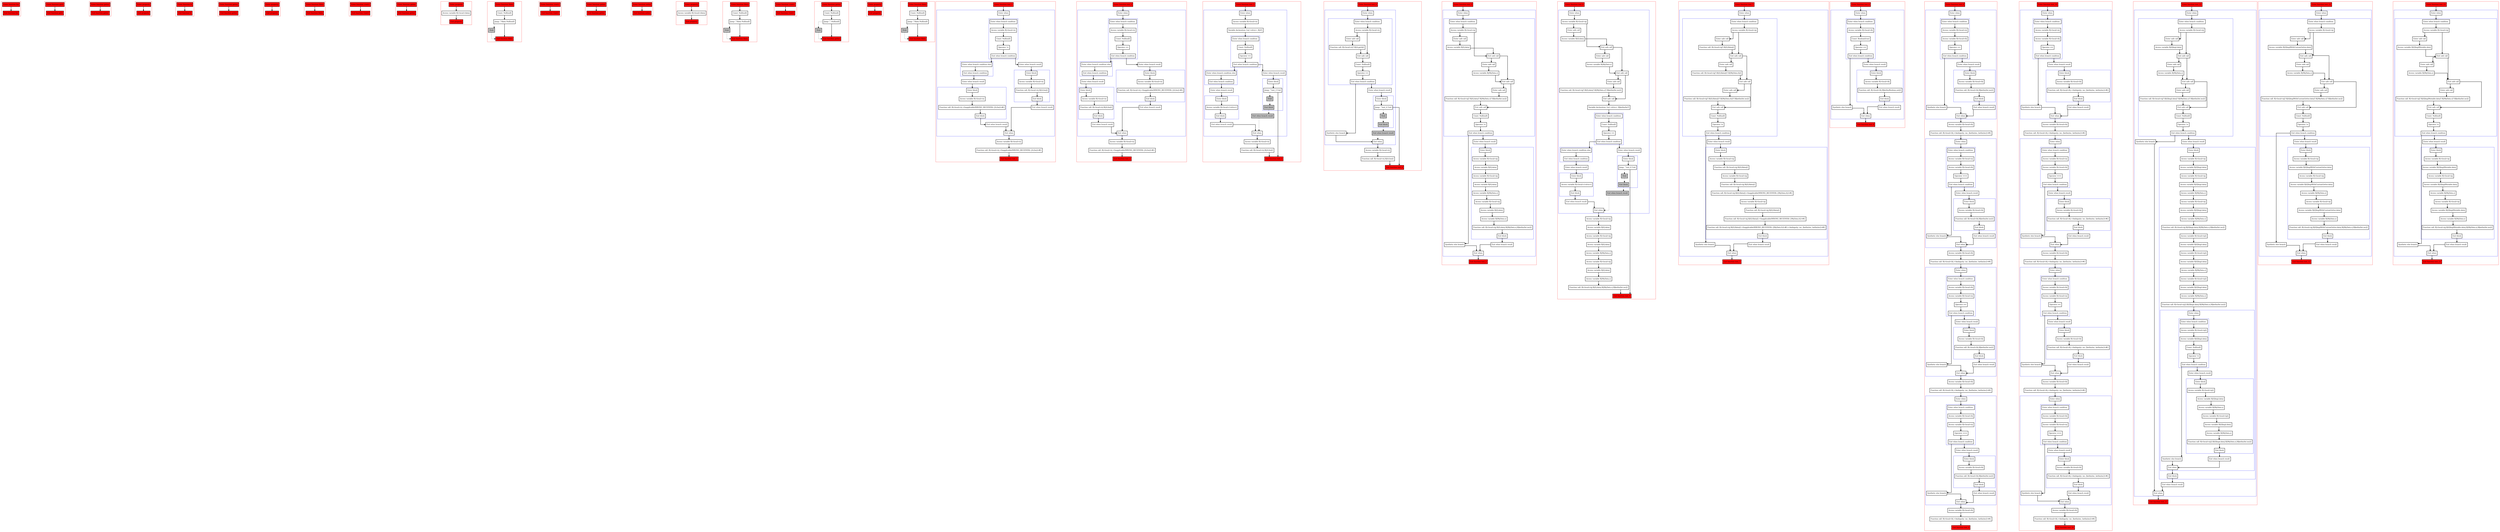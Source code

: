digraph nullability_kt {
  graph [splines=ortho nodesep=3]
  node [shape=box penwidth=2]
  edge [penwidth=2]

  subgraph cluster_0 {
    color=red
    0 [label="Enter function foo" style="filled" fillcolor=red];
    1 [label="Exit function foo" style="filled" fillcolor=red];
  }

  0 -> {1};

  subgraph cluster_1 {
    color=red
    2 [label="Enter function getA" style="filled" fillcolor=red];
    3 [label="Exit function getA" style="filled" fillcolor=red];
  }

  2 -> {3};

  subgraph cluster_2 {
    color=red
    4 [label="Enter function getter" style="filled" fillcolor=red];
    5 [label="Exit function getter" style="filled" fillcolor=red];
  }

  4 -> {5};

  subgraph cluster_3 {
    color=red
    6 [label="Enter property" style="filled" fillcolor=red];
    7 [label="Exit property" style="filled" fillcolor=red];
  }

  6 -> {7};

  subgraph cluster_4 {
    color=red
    8 [label="Enter function fs" style="filled" fillcolor=red];
    9 [label="Exit function fs" style="filled" fillcolor=red];
  }

  8 -> {9};

  subgraph cluster_5 {
    color=red
    10 [label="Enter function getter" style="filled" fillcolor=red];
    11 [label="Exit function getter" style="filled" fillcolor=red];
  }

  10 -> {11};

  subgraph cluster_6 {
    color=red
    12 [label="Enter property" style="filled" fillcolor=red];
    13 [label="Exit property" style="filled" fillcolor=red];
  }

  12 -> {13};

  subgraph cluster_7 {
    color=red
    14 [label="Enter function fdata" style="filled" fillcolor=red];
    15 [label="Exit function fdata" style="filled" fillcolor=red];
  }

  14 -> {15};

  subgraph cluster_8 {
    color=red
    16 [label="Enter function <init>" style="filled" fillcolor=red];
    17 [label="Exit function <init>" style="filled" fillcolor=red];
  }

  16 -> {17};

  subgraph cluster_9 {
    color=red
    18 [label="Enter function getter" style="filled" fillcolor=red];
    19 [label="Exit function getter" style="filled" fillcolor=red];
  }

  18 -> {19};

  subgraph cluster_10 {
    color=red
    20 [label="Enter property" style="filled" fillcolor=red];
    21 [label="Access variable R|<local>/data|"];
    22 [label="Exit property" style="filled" fillcolor=red];
  }

  20 -> {21};
  21 -> {22};

  subgraph cluster_11 {
    color=red
    23 [label="Enter function fdata" style="filled" fillcolor=red];
    24 [label="Const: Null(null)"];
    25 [label="Jump: ^fdata Null(null)"];
    26 [label="Stub" style="filled" fillcolor=gray];
    27 [label="Exit function fdata" style="filled" fillcolor=red];
  }

  23 -> {24};
  24 -> {25};
  25 -> {27};
  25 -> {26} [style=dotted];
  26 -> {27} [style=dotted];

  subgraph cluster_12 {
    color=red
    28 [label="Enter function <init>" style="filled" fillcolor=red];
    29 [label="Exit function <init>" style="filled" fillcolor=red];
  }

  28 -> {29};

  subgraph cluster_13 {
    color=red
    30 [label="Enter function getter" style="filled" fillcolor=red];
    31 [label="Exit function getter" style="filled" fillcolor=red];
  }

  30 -> {31};

  subgraph cluster_14 {
    color=red
    32 [label="Enter function setter" style="filled" fillcolor=red];
    33 [label="Exit function setter" style="filled" fillcolor=red];
  }

  32 -> {33};

  subgraph cluster_15 {
    color=red
    34 [label="Enter property" style="filled" fillcolor=red];
    35 [label="Access variable R|<local>/data|"];
    36 [label="Exit property" style="filled" fillcolor=red];
  }

  34 -> {35};
  35 -> {36};

  subgraph cluster_16 {
    color=red
    37 [label="Enter function fdata" style="filled" fillcolor=red];
    38 [label="Const: Null(null)"];
    39 [label="Jump: ^fdata Null(null)"];
    40 [label="Stub" style="filled" fillcolor=gray];
    41 [label="Exit function fdata" style="filled" fillcolor=red];
  }

  37 -> {38};
  38 -> {39};
  39 -> {41};
  39 -> {40} [style=dotted];
  40 -> {41} [style=dotted];

  subgraph cluster_17 {
    color=red
    42 [label="Enter function <init>" style="filled" fillcolor=red];
    43 [label="Exit function <init>" style="filled" fillcolor=red];
  }

  42 -> {43};

  subgraph cluster_18 {
    color=red
    44 [label="Enter function getter" style="filled" fillcolor=red];
    45 [label="Const: Null(null)"];
    46 [label="Jump: ^ Null(null)"];
    47 [label="Stub" style="filled" fillcolor=gray];
    48 [label="Exit function getter" style="filled" fillcolor=red];
  }

  44 -> {45};
  45 -> {46};
  46 -> {48};
  46 -> {47} [style=dotted];
  47 -> {48} [style=dotted];

  subgraph cluster_19 {
    color=red
    49 [label="Enter property" style="filled" fillcolor=red];
    50 [label="Exit property" style="filled" fillcolor=red];
  }

  49 -> {50};

  subgraph cluster_20 {
    color=red
    51 [label="Enter function fdata" style="filled" fillcolor=red];
    52 [label="Const: Null(null)"];
    53 [label="Jump: ^fdata Null(null)"];
    54 [label="Stub" style="filled" fillcolor=gray];
    55 [label="Exit function fdata" style="filled" fillcolor=red];
  }

  51 -> {52};
  52 -> {53};
  53 -> {55};
  53 -> {54} [style=dotted];
  54 -> {55} [style=dotted];

  subgraph cluster_21 {
    color=red
    56 [label="Enter function test_1" style="filled" fillcolor=red];
    subgraph cluster_22 {
      color=blue
      57 [label="Enter when"];
      subgraph cluster_23 {
        color=blue
        58 [label="Enter when branch condition "];
        59 [label="Access variable R|<local>/x|"];
        60 [label="Const: Null(null)"];
        61 [label="Operator !="];
        62 [label="Exit when branch condition"];
      }
      subgraph cluster_24 {
        color=blue
        63 [label="Enter when branch condition else"];
        64 [label="Exit when branch condition"];
      }
      65 [label="Enter when branch result"];
      subgraph cluster_25 {
        color=blue
        66 [label="Enter block"];
        67 [label="Access variable R|<local>/x|"];
        68 [label="Function call: R|<local>/x|.<Inapplicable(WRONG_RECEIVER): [/A.foo]>#()"];
        69 [label="Exit block"];
      }
      70 [label="Exit when branch result"];
      71 [label="Enter when branch result"];
      subgraph cluster_26 {
        color=blue
        72 [label="Enter block"];
        73 [label="Access variable R|<local>/x|"];
        74 [label="Function call: R|<local>/x|.R|/A.foo|()"];
        75 [label="Exit block"];
      }
      76 [label="Exit when branch result"];
      77 [label="Exit when"];
    }
    78 [label="Access variable R|<local>/x|"];
    79 [label="Function call: R|<local>/x|.<Inapplicable(WRONG_RECEIVER): [/A.foo]>#()"];
    80 [label="Exit function test_1" style="filled" fillcolor=red];
  }

  56 -> {57};
  57 -> {58};
  58 -> {59};
  59 -> {60};
  60 -> {61};
  61 -> {62};
  62 -> {71 63};
  63 -> {64};
  64 -> {65};
  65 -> {66};
  66 -> {67};
  67 -> {68};
  68 -> {69};
  69 -> {70};
  70 -> {77};
  71 -> {72};
  72 -> {73};
  73 -> {74};
  74 -> {75};
  75 -> {76};
  76 -> {77};
  77 -> {78};
  78 -> {79};
  79 -> {80};

  subgraph cluster_27 {
    color=red
    81 [label="Enter function test_2" style="filled" fillcolor=red];
    subgraph cluster_28 {
      color=blue
      82 [label="Enter when"];
      subgraph cluster_29 {
        color=blue
        83 [label="Enter when branch condition "];
        84 [label="Access variable R|<local>/x|"];
        85 [label="Const: Null(null)"];
        86 [label="Operator =="];
        87 [label="Exit when branch condition"];
      }
      subgraph cluster_30 {
        color=blue
        88 [label="Enter when branch condition else"];
        89 [label="Exit when branch condition"];
      }
      90 [label="Enter when branch result"];
      subgraph cluster_31 {
        color=blue
        91 [label="Enter block"];
        92 [label="Access variable R|<local>/x|"];
        93 [label="Function call: R|<local>/x|.R|/A.foo|()"];
        94 [label="Exit block"];
      }
      95 [label="Exit when branch result"];
      96 [label="Enter when branch result"];
      subgraph cluster_32 {
        color=blue
        97 [label="Enter block"];
        98 [label="Access variable R|<local>/x|"];
        99 [label="Function call: R|<local>/x|.<Inapplicable(WRONG_RECEIVER): [/A.foo]>#()"];
        100 [label="Exit block"];
      }
      101 [label="Exit when branch result"];
      102 [label="Exit when"];
    }
    103 [label="Access variable R|<local>/x|"];
    104 [label="Function call: R|<local>/x|.<Inapplicable(WRONG_RECEIVER): [/A.foo]>#()"];
    105 [label="Exit function test_2" style="filled" fillcolor=red];
  }

  81 -> {82};
  82 -> {83};
  83 -> {84};
  84 -> {85};
  85 -> {86};
  86 -> {87};
  87 -> {96 88};
  88 -> {89};
  89 -> {90};
  90 -> {91};
  91 -> {92};
  92 -> {93};
  93 -> {94};
  94 -> {95};
  95 -> {102};
  96 -> {97};
  97 -> {98};
  98 -> {99};
  99 -> {100};
  100 -> {101};
  101 -> {102};
  102 -> {103};
  103 -> {104};
  104 -> {105};

  subgraph cluster_33 {
    color=red
    106 [label="Enter function test_3" style="filled" fillcolor=red];
    subgraph cluster_34 {
      color=blue
      107 [label="Enter when"];
      108 [label="Access variable R|<local>/x|"];
      109 [label="Variable declaration: lval <elvis>: R|A?|"];
      subgraph cluster_35 {
        color=blue
        110 [label="Enter when branch condition "];
        111 [label="Const: Null(null)"];
        112 [label="Operator =="];
        113 [label="Exit when branch condition"];
      }
      subgraph cluster_36 {
        color=blue
        114 [label="Enter when branch condition else"];
        115 [label="Exit when branch condition"];
      }
      116 [label="Enter when branch result"];
      subgraph cluster_37 {
        color=blue
        117 [label="Enter block"];
        118 [label="Access variable R|<local>/<elvis>|"];
        119 [label="Exit block"];
      }
      120 [label="Exit when branch result"];
      121 [label="Enter when branch result"];
      subgraph cluster_38 {
        color=blue
        122 [label="Enter block"];
        123 [label="Jump: ^test_3 Unit"];
        124 [label="Stub" style="filled" fillcolor=gray];
        125 [label="Exit block" style="filled" fillcolor=gray];
      }
      126 [label="Exit when branch result" style="filled" fillcolor=gray];
      127 [label="Exit when"];
    }
    128 [label="Access variable R|<local>/x|"];
    129 [label="Function call: R|<local>/x|.R|/A.foo|()"];
    130 [label="Exit function test_3" style="filled" fillcolor=red];
  }

  106 -> {107};
  107 -> {108};
  108 -> {109};
  109 -> {110};
  110 -> {111};
  111 -> {112};
  112 -> {113};
  113 -> {121 114};
  114 -> {115};
  115 -> {116};
  116 -> {117};
  117 -> {118};
  118 -> {119};
  119 -> {120};
  120 -> {127};
  121 -> {122};
  122 -> {123};
  123 -> {130};
  123 -> {124} [style=dotted];
  124 -> {125} [style=dotted];
  125 -> {126} [style=dotted];
  126 -> {127} [style=dotted];
  127 -> {128};
  128 -> {129};
  129 -> {130};

  subgraph cluster_39 {
    color=red
    131 [label="Enter function test_4" style="filled" fillcolor=red];
    subgraph cluster_40 {
      color=blue
      132 [label="Enter when"];
      subgraph cluster_41 {
        color=blue
        133 [label="Enter when branch condition "];
        134 [label="Access variable R|<local>/x|"];
        135 [label="Enter safe call"];
        136 [label="Function call: R|<local>/x|?.R|/A.getA|()"];
        137 [label="Exit safe call"];
        138 [label="Const: Null(null)"];
        139 [label="Operator =="];
        140 [label="Exit when branch condition"];
      }
      141 [label="Synthetic else branch"];
      142 [label="Enter when branch result"];
      subgraph cluster_42 {
        color=blue
        143 [label="Enter block"];
        144 [label="Jump: ^test_4 Unit"];
        145 [label="Stub" style="filled" fillcolor=gray];
        146 [label="Exit block" style="filled" fillcolor=gray];
      }
      147 [label="Exit when branch result" style="filled" fillcolor=gray];
      148 [label="Exit when"];
    }
    149 [label="Access variable R|<local>/x|"];
    150 [label="Function call: R|<local>/x|.R|/A.foo|()"];
    151 [label="Exit function test_4" style="filled" fillcolor=red];
  }

  131 -> {132};
  132 -> {133};
  133 -> {134};
  134 -> {135 137};
  135 -> {136};
  136 -> {137};
  137 -> {138};
  138 -> {139};
  139 -> {140};
  140 -> {142 141};
  141 -> {148};
  142 -> {143};
  143 -> {144};
  144 -> {151};
  144 -> {145} [style=dotted];
  145 -> {146} [style=dotted];
  146 -> {147} [style=dotted];
  147 -> {148} [style=dotted];
  148 -> {149};
  149 -> {150};
  150 -> {151};

  subgraph cluster_43 {
    color=red
    152 [label="Enter function test_5" style="filled" fillcolor=red];
    subgraph cluster_44 {
      color=blue
      153 [label="Enter when"];
      subgraph cluster_45 {
        color=blue
        154 [label="Enter when branch condition "];
        155 [label="Access variable R|<local>/q|"];
        156 [label="Enter safe call"];
        157 [label="Access variable R|/Q.data|"];
        158 [label="Exit safe call"];
        159 [label="Enter safe call"];
        160 [label="Access variable R|/MyData.s|"];
        161 [label="Exit safe call"];
        162 [label="Enter safe call"];
        163 [label="Function call: R|<local>/q|?.R|/Q.data|?.R|/MyData.s|?.R|kotlin/Int.inc|()"];
        164 [label="Exit safe call"];
        165 [label="Const: Null(null)"];
        166 [label="Operator !="];
        167 [label="Exit when branch condition"];
      }
      168 [label="Synthetic else branch"];
      169 [label="Enter when branch result"];
      subgraph cluster_46 {
        color=blue
        170 [label="Enter block"];
        171 [label="Access variable R|<local>/q|"];
        172 [label="Access variable R|/Q.data|"];
        173 [label="Access variable R|<local>/q|"];
        174 [label="Access variable R|/Q.data|"];
        175 [label="Access variable R|/MyData.s|"];
        176 [label="Access variable R|<local>/q|"];
        177 [label="Access variable R|/Q.data|"];
        178 [label="Access variable R|/MyData.s|"];
        179 [label="Function call: R|<local>/q|.R|/Q.data|.R|/MyData.s|.R|kotlin/Int.inc|()"];
        180 [label="Exit block"];
      }
      181 [label="Exit when branch result"];
      182 [label="Exit when"];
    }
    183 [label="Exit function test_5" style="filled" fillcolor=red];
  }

  152 -> {153};
  153 -> {154};
  154 -> {155};
  155 -> {156 158};
  156 -> {157};
  157 -> {158};
  158 -> {159 161};
  159 -> {160};
  160 -> {161};
  161 -> {162 164};
  162 -> {163};
  163 -> {164};
  164 -> {165};
  165 -> {166};
  166 -> {167};
  167 -> {169 168};
  168 -> {182};
  169 -> {170};
  170 -> {171};
  171 -> {172};
  172 -> {173};
  173 -> {174};
  174 -> {175};
  175 -> {176};
  176 -> {177};
  177 -> {178};
  178 -> {179};
  179 -> {180};
  180 -> {181};
  181 -> {182};
  182 -> {183};

  subgraph cluster_47 {
    color=red
    184 [label="Enter function test_6" style="filled" fillcolor=red];
    subgraph cluster_48 {
      color=blue
      185 [label="Enter when"];
      186 [label="Access variable R|<local>/q|"];
      187 [label="Enter safe call"];
      188 [label="Access variable R|/Q.data|"];
      189 [label="Exit safe call"];
      190 [label="Enter safe call"];
      191 [label="Access variable R|/MyData.s|"];
      192 [label="Exit safe call"];
      193 [label="Enter safe call"];
      194 [label="Function call: R|<local>/q|?.R|/Q.data|?.R|/MyData.s|?.R|kotlin/Int.inc|()"];
      195 [label="Exit safe call"];
      196 [label="Variable declaration: lval <elvis>: R|kotlin/Int?|"];
      subgraph cluster_49 {
        color=blue
        197 [label="Enter when branch condition "];
        198 [label="Const: Null(null)"];
        199 [label="Operator =="];
        200 [label="Exit when branch condition"];
      }
      subgraph cluster_50 {
        color=blue
        201 [label="Enter when branch condition else"];
        202 [label="Exit when branch condition"];
      }
      203 [label="Enter when branch result"];
      subgraph cluster_51 {
        color=blue
        204 [label="Enter block"];
        205 [label="Access variable R|<local>/<elvis>|"];
        206 [label="Exit block"];
      }
      207 [label="Exit when branch result"];
      208 [label="Enter when branch result"];
      subgraph cluster_52 {
        color=blue
        209 [label="Enter block"];
        210 [label="Jump: ^test_6 Unit"];
        211 [label="Stub" style="filled" fillcolor=gray];
        212 [label="Exit block" style="filled" fillcolor=gray];
      }
      213 [label="Exit when branch result" style="filled" fillcolor=gray];
      214 [label="Exit when"];
    }
    215 [label="Access variable R|<local>/q|"];
    216 [label="Access variable R|/Q.data|"];
    217 [label="Access variable R|<local>/q|"];
    218 [label="Access variable R|/Q.data|"];
    219 [label="Access variable R|/MyData.s|"];
    220 [label="Access variable R|<local>/q|"];
    221 [label="Access variable R|/Q.data|"];
    222 [label="Access variable R|/MyData.s|"];
    223 [label="Function call: R|<local>/q|.R|/Q.data|.R|/MyData.s|.R|kotlin/Int.inc|()"];
    224 [label="Exit function test_6" style="filled" fillcolor=red];
  }

  184 -> {185};
  185 -> {186};
  186 -> {187 189};
  187 -> {188};
  188 -> {189};
  189 -> {190 192};
  190 -> {191};
  191 -> {192};
  192 -> {193 195};
  193 -> {194};
  194 -> {195};
  195 -> {196};
  196 -> {197};
  197 -> {198};
  198 -> {199};
  199 -> {200};
  200 -> {208 201};
  201 -> {202};
  202 -> {203};
  203 -> {204};
  204 -> {205};
  205 -> {206};
  206 -> {207};
  207 -> {214};
  208 -> {209};
  209 -> {210};
  210 -> {224};
  210 -> {211} [style=dotted];
  211 -> {212} [style=dotted];
  212 -> {213} [style=dotted];
  213 -> {214} [style=dotted];
  214 -> {215};
  215 -> {216};
  216 -> {217};
  217 -> {218};
  218 -> {219};
  219 -> {220};
  220 -> {221};
  221 -> {222};
  222 -> {223};
  223 -> {224};

  subgraph cluster_53 {
    color=red
    225 [label="Enter function test_7" style="filled" fillcolor=red];
    subgraph cluster_54 {
      color=blue
      226 [label="Enter when"];
      subgraph cluster_55 {
        color=blue
        227 [label="Enter when branch condition "];
        228 [label="Access variable R|<local>/q|"];
        229 [label="Enter safe call"];
        230 [label="Function call: R|<local>/q|?.R|/Q.fdata|()"];
        231 [label="Exit safe call"];
        232 [label="Enter safe call"];
        233 [label="Function call: R|<local>/q|?.R|/Q.fdata|()?.R|/MyData.fs|()"];
        234 [label="Exit safe call"];
        235 [label="Enter safe call"];
        236 [label="Function call: R|<local>/q|?.R|/Q.fdata|()?.R|/MyData.fs|()?.R|kotlin/Int.inc|()"];
        237 [label="Exit safe call"];
        238 [label="Const: Null(null)"];
        239 [label="Operator !="];
        240 [label="Exit when branch condition"];
      }
      241 [label="Synthetic else branch"];
      242 [label="Enter when branch result"];
      subgraph cluster_56 {
        color=blue
        243 [label="Enter block"];
        244 [label="Access variable R|<local>/q|"];
        245 [label="Function call: R|<local>/q|.R|/Q.fdata|()"];
        246 [label="Access variable R|<local>/q|"];
        247 [label="Function call: R|<local>/q|.R|/Q.fdata|()"];
        248 [label="Function call: R|<local>/q|.R|/Q.fdata|().<Inapplicable(WRONG_RECEIVER): [/MyData.fs]>#()"];
        249 [label="Access variable R|<local>/q|"];
        250 [label="Function call: R|<local>/q|.R|/Q.fdata|()"];
        251 [label="Function call: R|<local>/q|.R|/Q.fdata|().<Inapplicable(WRONG_RECEIVER): [/MyData.fs]>#()"];
        252 [label="Function call: R|<local>/q|.R|/Q.fdata|().<Inapplicable(WRONG_RECEIVER): [/MyData.fs]>#().<Ambiguity: inc, [kotlin/inc, kotlin/inc]>#()"];
        253 [label="Exit block"];
      }
      254 [label="Exit when branch result"];
      255 [label="Exit when"];
    }
    256 [label="Exit function test_7" style="filled" fillcolor=red];
  }

  225 -> {226};
  226 -> {227};
  227 -> {228};
  228 -> {229 231};
  229 -> {230};
  230 -> {231};
  231 -> {232 234};
  232 -> {233};
  233 -> {234};
  234 -> {235 237};
  235 -> {236};
  236 -> {237};
  237 -> {238};
  238 -> {239};
  239 -> {240};
  240 -> {242 241};
  241 -> {255};
  242 -> {243};
  243 -> {244};
  244 -> {245};
  245 -> {246};
  246 -> {247};
  247 -> {248};
  248 -> {249};
  249 -> {250};
  250 -> {251};
  251 -> {252};
  252 -> {253};
  253 -> {254};
  254 -> {255};
  255 -> {256};

  subgraph cluster_57 {
    color=red
    257 [label="Enter function test_8" style="filled" fillcolor=red];
    subgraph cluster_58 {
      color=blue
      258 [label="Enter when"];
      subgraph cluster_59 {
        color=blue
        259 [label="Enter when branch condition "];
        260 [label="Access variable R|<local>/b|"];
        261 [label="Const: Boolean(true)"];
        262 [label="Operator =="];
        263 [label="Exit when branch condition"];
      }
      264 [label="Synthetic else branch"];
      265 [label="Enter when branch result"];
      subgraph cluster_60 {
        color=blue
        266 [label="Enter block"];
        267 [label="Access variable R|<local>/b|"];
        268 [label="Function call: R|<local>/b|.R|kotlin/Boolean.not|()"];
        269 [label="Exit block"];
      }
      270 [label="Exit when branch result"];
      271 [label="Exit when"];
    }
    272 [label="Exit function test_8" style="filled" fillcolor=red];
  }

  257 -> {258};
  258 -> {259};
  259 -> {260};
  260 -> {261};
  261 -> {262};
  262 -> {263};
  263 -> {265 264};
  264 -> {271};
  265 -> {266};
  266 -> {267};
  267 -> {268};
  268 -> {269};
  269 -> {270};
  270 -> {271};
  271 -> {272};

  subgraph cluster_61 {
    color=red
    273 [label="Enter function test_9" style="filled" fillcolor=red];
    subgraph cluster_62 {
      color=blue
      274 [label="Enter when"];
      subgraph cluster_63 {
        color=blue
        275 [label="Enter when branch condition "];
        276 [label="Access variable R|<local>/a|"];
        277 [label="Access variable R|<local>/b|"];
        278 [label="Operator =="];
        279 [label="Exit when branch condition"];
      }
      280 [label="Synthetic else branch"];
      281 [label="Enter when branch result"];
      subgraph cluster_64 {
        color=blue
        282 [label="Enter block"];
        283 [label="Access variable R|<local>/b|"];
        284 [label="Function call: R|<local>/b|.R|kotlin/Int.inc|()"];
        285 [label="Exit block"];
      }
      286 [label="Exit when branch result"];
      287 [label="Exit when"];
    }
    288 [label="Access variable R|<local>/b|"];
    289 [label="Function call: R|<local>/b|.<Ambiguity: inc, [kotlin/inc, kotlin/inc]>#()"];
    subgraph cluster_65 {
      color=blue
      290 [label="Enter when"];
      subgraph cluster_66 {
        color=blue
        291 [label="Enter when branch condition "];
        292 [label="Access variable R|<local>/a|"];
        293 [label="Access variable R|<local>/b|"];
        294 [label="Operator ==="];
        295 [label="Exit when branch condition"];
      }
      296 [label="Synthetic else branch"];
      297 [label="Enter when branch result"];
      subgraph cluster_67 {
        color=blue
        298 [label="Enter block"];
        299 [label="Access variable R|<local>/b|"];
        300 [label="Function call: R|<local>/b|.R|kotlin/Int.inc|()"];
        301 [label="Exit block"];
      }
      302 [label="Exit when branch result"];
      303 [label="Exit when"];
    }
    304 [label="Access variable R|<local>/b|"];
    305 [label="Function call: R|<local>/b|.<Ambiguity: inc, [kotlin/inc, kotlin/inc]>#()"];
    subgraph cluster_68 {
      color=blue
      306 [label="Enter when"];
      subgraph cluster_69 {
        color=blue
        307 [label="Enter when branch condition "];
        308 [label="Access variable R|<local>/b|"];
        309 [label="Access variable R|<local>/a|"];
        310 [label="Operator =="];
        311 [label="Exit when branch condition"];
      }
      312 [label="Synthetic else branch"];
      313 [label="Enter when branch result"];
      subgraph cluster_70 {
        color=blue
        314 [label="Enter block"];
        315 [label="Access variable R|<local>/b|"];
        316 [label="Function call: R|<local>/b|.R|kotlin/Int.inc|()"];
        317 [label="Exit block"];
      }
      318 [label="Exit when branch result"];
      319 [label="Exit when"];
    }
    320 [label="Access variable R|<local>/b|"];
    321 [label="Function call: R|<local>/b|.<Ambiguity: inc, [kotlin/inc, kotlin/inc]>#()"];
    subgraph cluster_71 {
      color=blue
      322 [label="Enter when"];
      subgraph cluster_72 {
        color=blue
        323 [label="Enter when branch condition "];
        324 [label="Access variable R|<local>/b|"];
        325 [label="Access variable R|<local>/a|"];
        326 [label="Operator ==="];
        327 [label="Exit when branch condition"];
      }
      328 [label="Synthetic else branch"];
      329 [label="Enter when branch result"];
      subgraph cluster_73 {
        color=blue
        330 [label="Enter block"];
        331 [label="Access variable R|<local>/b|"];
        332 [label="Function call: R|<local>/b|.R|kotlin/Int.inc|()"];
        333 [label="Exit block"];
      }
      334 [label="Exit when branch result"];
      335 [label="Exit when"];
    }
    336 [label="Access variable R|<local>/b|"];
    337 [label="Function call: R|<local>/b|.<Ambiguity: inc, [kotlin/inc, kotlin/inc]>#()"];
    338 [label="Exit function test_9" style="filled" fillcolor=red];
  }

  273 -> {274};
  274 -> {275};
  275 -> {276};
  276 -> {277};
  277 -> {278};
  278 -> {279};
  279 -> {281 280};
  280 -> {287};
  281 -> {282};
  282 -> {283};
  283 -> {284};
  284 -> {285};
  285 -> {286};
  286 -> {287};
  287 -> {288};
  288 -> {289};
  289 -> {290};
  290 -> {291};
  291 -> {292};
  292 -> {293};
  293 -> {294};
  294 -> {295};
  295 -> {297 296};
  296 -> {303};
  297 -> {298};
  298 -> {299};
  299 -> {300};
  300 -> {301};
  301 -> {302};
  302 -> {303};
  303 -> {304};
  304 -> {305};
  305 -> {306};
  306 -> {307};
  307 -> {308};
  308 -> {309};
  309 -> {310};
  310 -> {311};
  311 -> {313 312};
  312 -> {319};
  313 -> {314};
  314 -> {315};
  315 -> {316};
  316 -> {317};
  317 -> {318};
  318 -> {319};
  319 -> {320};
  320 -> {321};
  321 -> {322};
  322 -> {323};
  323 -> {324};
  324 -> {325};
  325 -> {326};
  326 -> {327};
  327 -> {329 328};
  328 -> {335};
  329 -> {330};
  330 -> {331};
  331 -> {332};
  332 -> {333};
  333 -> {334};
  334 -> {335};
  335 -> {336};
  336 -> {337};
  337 -> {338};

  subgraph cluster_74 {
    color=red
    339 [label="Enter function test_10" style="filled" fillcolor=red];
    subgraph cluster_75 {
      color=blue
      340 [label="Enter when"];
      subgraph cluster_76 {
        color=blue
        341 [label="Enter when branch condition "];
        342 [label="Access variable R|<local>/a|"];
        343 [label="Access variable R|<local>/b|"];
        344 [label="Operator =="];
        345 [label="Exit when branch condition"];
      }
      346 [label="Synthetic else branch"];
      347 [label="Enter when branch result"];
      subgraph cluster_77 {
        color=blue
        348 [label="Enter block"];
        349 [label="Access variable R|<local>/b|"];
        350 [label="Function call: R|<local>/b|.<Ambiguity: inc, [kotlin/inc, kotlin/inc]>#()"];
        351 [label="Exit block"];
      }
      352 [label="Exit when branch result"];
      353 [label="Exit when"];
    }
    354 [label="Access variable R|<local>/b|"];
    355 [label="Function call: R|<local>/b|.<Ambiguity: inc, [kotlin/inc, kotlin/inc]>#()"];
    subgraph cluster_78 {
      color=blue
      356 [label="Enter when"];
      subgraph cluster_79 {
        color=blue
        357 [label="Enter when branch condition "];
        358 [label="Access variable R|<local>/a|"];
        359 [label="Access variable R|<local>/b|"];
        360 [label="Operator ==="];
        361 [label="Exit when branch condition"];
      }
      362 [label="Synthetic else branch"];
      363 [label="Enter when branch result"];
      subgraph cluster_80 {
        color=blue
        364 [label="Enter block"];
        365 [label="Access variable R|<local>/b|"];
        366 [label="Function call: R|<local>/b|.<Ambiguity: inc, [kotlin/inc, kotlin/inc]>#()"];
        367 [label="Exit block"];
      }
      368 [label="Exit when branch result"];
      369 [label="Exit when"];
    }
    370 [label="Access variable R|<local>/b|"];
    371 [label="Function call: R|<local>/b|.<Ambiguity: inc, [kotlin/inc, kotlin/inc]>#()"];
    subgraph cluster_81 {
      color=blue
      372 [label="Enter when"];
      subgraph cluster_82 {
        color=blue
        373 [label="Enter when branch condition "];
        374 [label="Access variable R|<local>/b|"];
        375 [label="Access variable R|<local>/a|"];
        376 [label="Operator =="];
        377 [label="Exit when branch condition"];
      }
      378 [label="Synthetic else branch"];
      379 [label="Enter when branch result"];
      subgraph cluster_83 {
        color=blue
        380 [label="Enter block"];
        381 [label="Access variable R|<local>/b|"];
        382 [label="Function call: R|<local>/b|.<Ambiguity: inc, [kotlin/inc, kotlin/inc]>#()"];
        383 [label="Exit block"];
      }
      384 [label="Exit when branch result"];
      385 [label="Exit when"];
    }
    386 [label="Access variable R|<local>/b|"];
    387 [label="Function call: R|<local>/b|.<Ambiguity: inc, [kotlin/inc, kotlin/inc]>#()"];
    subgraph cluster_84 {
      color=blue
      388 [label="Enter when"];
      subgraph cluster_85 {
        color=blue
        389 [label="Enter when branch condition "];
        390 [label="Access variable R|<local>/b|"];
        391 [label="Access variable R|<local>/a|"];
        392 [label="Operator ==="];
        393 [label="Exit when branch condition"];
      }
      394 [label="Synthetic else branch"];
      395 [label="Enter when branch result"];
      subgraph cluster_86 {
        color=blue
        396 [label="Enter block"];
        397 [label="Access variable R|<local>/b|"];
        398 [label="Function call: R|<local>/b|.<Ambiguity: inc, [kotlin/inc, kotlin/inc]>#()"];
        399 [label="Exit block"];
      }
      400 [label="Exit when branch result"];
      401 [label="Exit when"];
    }
    402 [label="Access variable R|<local>/b|"];
    403 [label="Function call: R|<local>/b|.<Ambiguity: inc, [kotlin/inc, kotlin/inc]>#()"];
    404 [label="Exit function test_10" style="filled" fillcolor=red];
  }

  339 -> {340};
  340 -> {341};
  341 -> {342};
  342 -> {343};
  343 -> {344};
  344 -> {345};
  345 -> {347 346};
  346 -> {353};
  347 -> {348};
  348 -> {349};
  349 -> {350};
  350 -> {351};
  351 -> {352};
  352 -> {353};
  353 -> {354};
  354 -> {355};
  355 -> {356};
  356 -> {357};
  357 -> {358};
  358 -> {359};
  359 -> {360};
  360 -> {361};
  361 -> {363 362};
  362 -> {369};
  363 -> {364};
  364 -> {365};
  365 -> {366};
  366 -> {367};
  367 -> {368};
  368 -> {369};
  369 -> {370};
  370 -> {371};
  371 -> {372};
  372 -> {373};
  373 -> {374};
  374 -> {375};
  375 -> {376};
  376 -> {377};
  377 -> {379 378};
  378 -> {385};
  379 -> {380};
  380 -> {381};
  381 -> {382};
  382 -> {383};
  383 -> {384};
  384 -> {385};
  385 -> {386};
  386 -> {387};
  387 -> {388};
  388 -> {389};
  389 -> {390};
  390 -> {391};
  391 -> {392};
  392 -> {393};
  393 -> {395 394};
  394 -> {401};
  395 -> {396};
  396 -> {397};
  397 -> {398};
  398 -> {399};
  399 -> {400};
  400 -> {401};
  401 -> {402};
  402 -> {403};
  403 -> {404};

  subgraph cluster_87 {
    color=red
    405 [label="Enter function test_11" style="filled" fillcolor=red];
    subgraph cluster_88 {
      color=blue
      406 [label="Enter when"];
      subgraph cluster_89 {
        color=blue
        407 [label="Enter when branch condition "];
        408 [label="Access variable R|<local>/q|"];
        409 [label="Enter safe call"];
        410 [label="Access variable R|/QImpl.data|"];
        411 [label="Exit safe call"];
        412 [label="Enter safe call"];
        413 [label="Access variable R|/MyData.s|"];
        414 [label="Exit safe call"];
        415 [label="Enter safe call"];
        416 [label="Function call: R|<local>/q|?.R|/QImpl.data|?.R|/MyData.s|?.R|kotlin/Int.inc|()"];
        417 [label="Exit safe call"];
        418 [label="Const: Null(null)"];
        419 [label="Operator !="];
        420 [label="Exit when branch condition"];
      }
      421 [label="Synthetic else branch"];
      422 [label="Enter when branch result"];
      subgraph cluster_90 {
        color=blue
        423 [label="Enter block"];
        424 [label="Access variable R|<local>/q|"];
        425 [label="Access variable R|/QImpl.data|"];
        426 [label="Access variable R|<local>/q|"];
        427 [label="Access variable R|/QImpl.data|"];
        428 [label="Access variable R|/MyData.s|"];
        429 [label="Access variable R|<local>/q|"];
        430 [label="Access variable R|/QImpl.data|"];
        431 [label="Access variable R|/MyData.s|"];
        432 [label="Function call: R|<local>/q|.R|/QImpl.data|.R|/MyData.s|.R|kotlin/Int.inc|()"];
        433 [label="Access variable R|<local>/q2|"];
        434 [label="Access variable R|/QImpl.data|"];
        435 [label="Access variable R|<local>/q2|"];
        436 [label="Access variable R|/QImpl.data|"];
        437 [label="Access variable R|/MyData.s|"];
        438 [label="Access variable R|<local>/q2|"];
        439 [label="Access variable R|/QImpl.data|"];
        440 [label="Access variable R|/MyData.s|"];
        441 [label="Function call: R|<local>/q2|.R|/QImpl.data|.R|/MyData.s|.R|kotlin/Int.inc|()"];
        subgraph cluster_91 {
          color=blue
          442 [label="Enter when"];
          subgraph cluster_92 {
            color=blue
            443 [label="Enter when branch condition "];
            444 [label="Access variable R|<local>/q2|"];
            445 [label="Access variable R|/QImpl.data|"];
            446 [label="Const: Null(null)"];
            447 [label="Operator !="];
            448 [label="Exit when branch condition"];
          }
          449 [label="Synthetic else branch"];
          450 [label="Enter when branch result"];
          subgraph cluster_93 {
            color=blue
            451 [label="Enter block"];
            452 [label="Access variable R|<local>/q2|"];
            453 [label="Access variable R|/QImpl.data|"];
            454 [label="Access variable R|/MyData.s|"];
            455 [label="Access variable R|<local>/q2|"];
            456 [label="Access variable R|/QImpl.data|"];
            457 [label="Access variable R|/MyData.s|"];
            458 [label="Function call: R|<local>/q2|.R|/QImpl.data|.R|/MyData.s|.R|kotlin/Int.inc|()"];
            459 [label="Exit block"];
          }
          460 [label="Exit when branch result"];
          461 [label="Exit when"];
        }
        462 [label="Exit block"];
      }
      463 [label="Exit when branch result"];
      464 [label="Exit when"];
    }
    465 [label="Exit function test_11" style="filled" fillcolor=red];
  }

  405 -> {406};
  406 -> {407};
  407 -> {408};
  408 -> {409 411};
  409 -> {410};
  410 -> {411};
  411 -> {412 414};
  412 -> {413};
  413 -> {414};
  414 -> {415 417};
  415 -> {416};
  416 -> {417};
  417 -> {418};
  418 -> {419};
  419 -> {420};
  420 -> {422 421};
  421 -> {464};
  422 -> {423};
  423 -> {424};
  424 -> {425};
  425 -> {426};
  426 -> {427};
  427 -> {428};
  428 -> {429};
  429 -> {430};
  430 -> {431};
  431 -> {432};
  432 -> {433};
  433 -> {434};
  434 -> {435};
  435 -> {436};
  436 -> {437};
  437 -> {438};
  438 -> {439};
  439 -> {440};
  440 -> {441};
  441 -> {442};
  442 -> {443};
  443 -> {444};
  444 -> {445};
  445 -> {446};
  446 -> {447};
  447 -> {448};
  448 -> {450 449};
  449 -> {461};
  450 -> {451};
  451 -> {452};
  452 -> {453};
  453 -> {454};
  454 -> {455};
  455 -> {456};
  456 -> {457};
  457 -> {458};
  458 -> {459};
  459 -> {460};
  460 -> {461};
  461 -> {462};
  462 -> {463};
  463 -> {464};
  464 -> {465};

  subgraph cluster_94 {
    color=red
    466 [label="Enter function test_12" style="filled" fillcolor=red];
    subgraph cluster_95 {
      color=blue
      467 [label="Enter when"];
      subgraph cluster_96 {
        color=blue
        468 [label="Enter when branch condition "];
        469 [label="Access variable R|<local>/q|"];
        470 [label="Enter safe call"];
        471 [label="Access variable R|/QImplWithCustomGetter.data|"];
        472 [label="Exit safe call"];
        473 [label="Enter safe call"];
        474 [label="Access variable R|/MyData.s|"];
        475 [label="Exit safe call"];
        476 [label="Enter safe call"];
        477 [label="Function call: R|<local>/q|?.R|/QImplWithCustomGetter.data|?.R|/MyData.s|?.R|kotlin/Int.inc|()"];
        478 [label="Exit safe call"];
        479 [label="Const: Null(null)"];
        480 [label="Operator !="];
        481 [label="Exit when branch condition"];
      }
      482 [label="Synthetic else branch"];
      483 [label="Enter when branch result"];
      subgraph cluster_97 {
        color=blue
        484 [label="Enter block"];
        485 [label="Access variable R|<local>/q|"];
        486 [label="Access variable R|/QImplWithCustomGetter.data|"];
        487 [label="Access variable R|<local>/q|"];
        488 [label="Access variable R|/QImplWithCustomGetter.data|"];
        489 [label="Access variable R|/MyData.s|"];
        490 [label="Access variable R|<local>/q|"];
        491 [label="Access variable R|/QImplWithCustomGetter.data|"];
        492 [label="Access variable R|/MyData.s|"];
        493 [label="Function call: R|<local>/q|.R|/QImplWithCustomGetter.data|.R|/MyData.s|.R|kotlin/Int.inc|()"];
        494 [label="Exit block"];
      }
      495 [label="Exit when branch result"];
      496 [label="Exit when"];
    }
    497 [label="Exit function test_12" style="filled" fillcolor=red];
  }

  466 -> {467};
  467 -> {468};
  468 -> {469};
  469 -> {470 472};
  470 -> {471};
  471 -> {472};
  472 -> {473 475};
  473 -> {474};
  474 -> {475};
  475 -> {476 478};
  476 -> {477};
  477 -> {478};
  478 -> {479};
  479 -> {480};
  480 -> {481};
  481 -> {483 482};
  482 -> {496};
  483 -> {484};
  484 -> {485};
  485 -> {486};
  486 -> {487};
  487 -> {488};
  488 -> {489};
  489 -> {490};
  490 -> {491};
  491 -> {492};
  492 -> {493};
  493 -> {494};
  494 -> {495};
  495 -> {496};
  496 -> {497};

  subgraph cluster_98 {
    color=red
    498 [label="Enter function test_13" style="filled" fillcolor=red];
    subgraph cluster_99 {
      color=blue
      499 [label="Enter when"];
      subgraph cluster_100 {
        color=blue
        500 [label="Enter when branch condition "];
        501 [label="Access variable R|<local>/q|"];
        502 [label="Enter safe call"];
        503 [label="Access variable R|/QImplMutable.data|"];
        504 [label="Exit safe call"];
        505 [label="Enter safe call"];
        506 [label="Access variable R|/MyData.s|"];
        507 [label="Exit safe call"];
        508 [label="Enter safe call"];
        509 [label="Function call: R|<local>/q|?.R|/QImplMutable.data|?.R|/MyData.s|?.R|kotlin/Int.inc|()"];
        510 [label="Exit safe call"];
        511 [label="Const: Null(null)"];
        512 [label="Operator !="];
        513 [label="Exit when branch condition"];
      }
      514 [label="Synthetic else branch"];
      515 [label="Enter when branch result"];
      subgraph cluster_101 {
        color=blue
        516 [label="Enter block"];
        517 [label="Access variable R|<local>/q|"];
        518 [label="Access variable R|/QImplMutable.data|"];
        519 [label="Access variable R|<local>/q|"];
        520 [label="Access variable R|/QImplMutable.data|"];
        521 [label="Access variable R|/MyData.s|"];
        522 [label="Access variable R|<local>/q|"];
        523 [label="Access variable R|/QImplMutable.data|"];
        524 [label="Access variable R|/MyData.s|"];
        525 [label="Function call: R|<local>/q|.R|/QImplMutable.data|.R|/MyData.s|.R|kotlin/Int.inc|()"];
        526 [label="Exit block"];
      }
      527 [label="Exit when branch result"];
      528 [label="Exit when"];
    }
    529 [label="Exit function test_13" style="filled" fillcolor=red];
  }

  498 -> {499};
  499 -> {500};
  500 -> {501};
  501 -> {502 504};
  502 -> {503};
  503 -> {504};
  504 -> {505 507};
  505 -> {506};
  506 -> {507};
  507 -> {508 510};
  508 -> {509};
  509 -> {510};
  510 -> {511};
  511 -> {512};
  512 -> {513};
  513 -> {515 514};
  514 -> {528};
  515 -> {516};
  516 -> {517};
  517 -> {518};
  518 -> {519};
  519 -> {520};
  520 -> {521};
  521 -> {522};
  522 -> {523};
  523 -> {524};
  524 -> {525};
  525 -> {526};
  526 -> {527};
  527 -> {528};
  528 -> {529};

}
